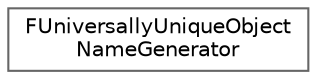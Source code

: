 digraph "Graphical Class Hierarchy"
{
 // INTERACTIVE_SVG=YES
 // LATEX_PDF_SIZE
  bgcolor="transparent";
  edge [fontname=Helvetica,fontsize=10,labelfontname=Helvetica,labelfontsize=10];
  node [fontname=Helvetica,fontsize=10,shape=box,height=0.2,width=0.4];
  rankdir="LR";
  Node0 [id="Node000000",label="FUniversallyUniqueObject\lNameGenerator",height=0.2,width=0.4,color="grey40", fillcolor="white", style="filled",URL="$d6/d42/structFUniversallyUniqueObjectNameGenerator.html",tooltip="Generator class that can be used as a session to generate universally unique object names."];
}
